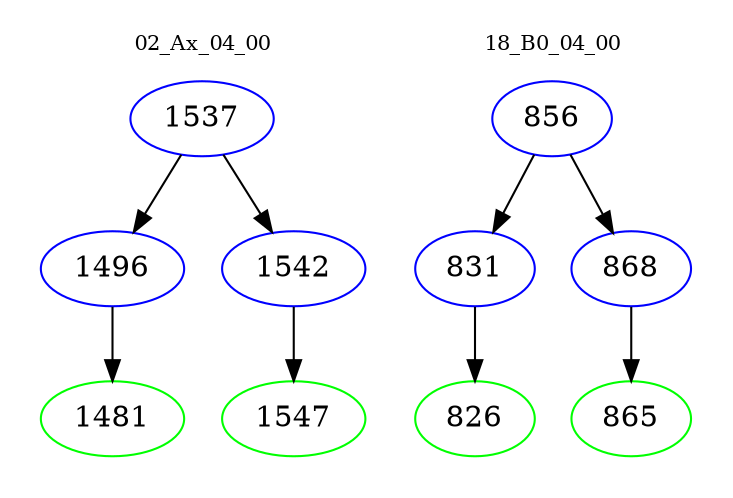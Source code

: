 digraph{
subgraph cluster_0 {
color = white
label = "02_Ax_04_00";
fontsize=10;
T0_1537 [label="1537", color="blue"]
T0_1537 -> T0_1496 [color="black"]
T0_1496 [label="1496", color="blue"]
T0_1496 -> T0_1481 [color="black"]
T0_1481 [label="1481", color="green"]
T0_1537 -> T0_1542 [color="black"]
T0_1542 [label="1542", color="blue"]
T0_1542 -> T0_1547 [color="black"]
T0_1547 [label="1547", color="green"]
}
subgraph cluster_1 {
color = white
label = "18_B0_04_00";
fontsize=10;
T1_856 [label="856", color="blue"]
T1_856 -> T1_831 [color="black"]
T1_831 [label="831", color="blue"]
T1_831 -> T1_826 [color="black"]
T1_826 [label="826", color="green"]
T1_856 -> T1_868 [color="black"]
T1_868 [label="868", color="blue"]
T1_868 -> T1_865 [color="black"]
T1_865 [label="865", color="green"]
}
}
